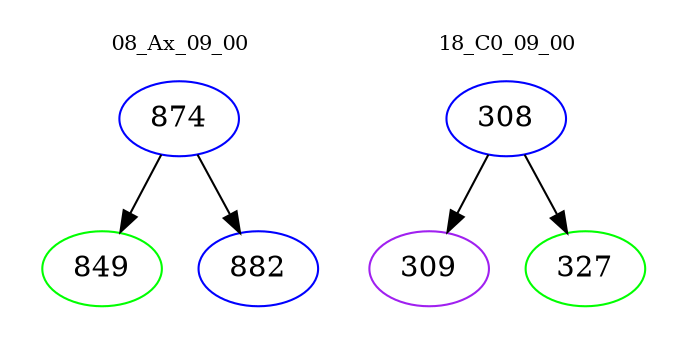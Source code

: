 digraph{
subgraph cluster_0 {
color = white
label = "08_Ax_09_00";
fontsize=10;
T0_874 [label="874", color="blue"]
T0_874 -> T0_849 [color="black"]
T0_849 [label="849", color="green"]
T0_874 -> T0_882 [color="black"]
T0_882 [label="882", color="blue"]
}
subgraph cluster_1 {
color = white
label = "18_C0_09_00";
fontsize=10;
T1_308 [label="308", color="blue"]
T1_308 -> T1_309 [color="black"]
T1_309 [label="309", color="purple"]
T1_308 -> T1_327 [color="black"]
T1_327 [label="327", color="green"]
}
}
